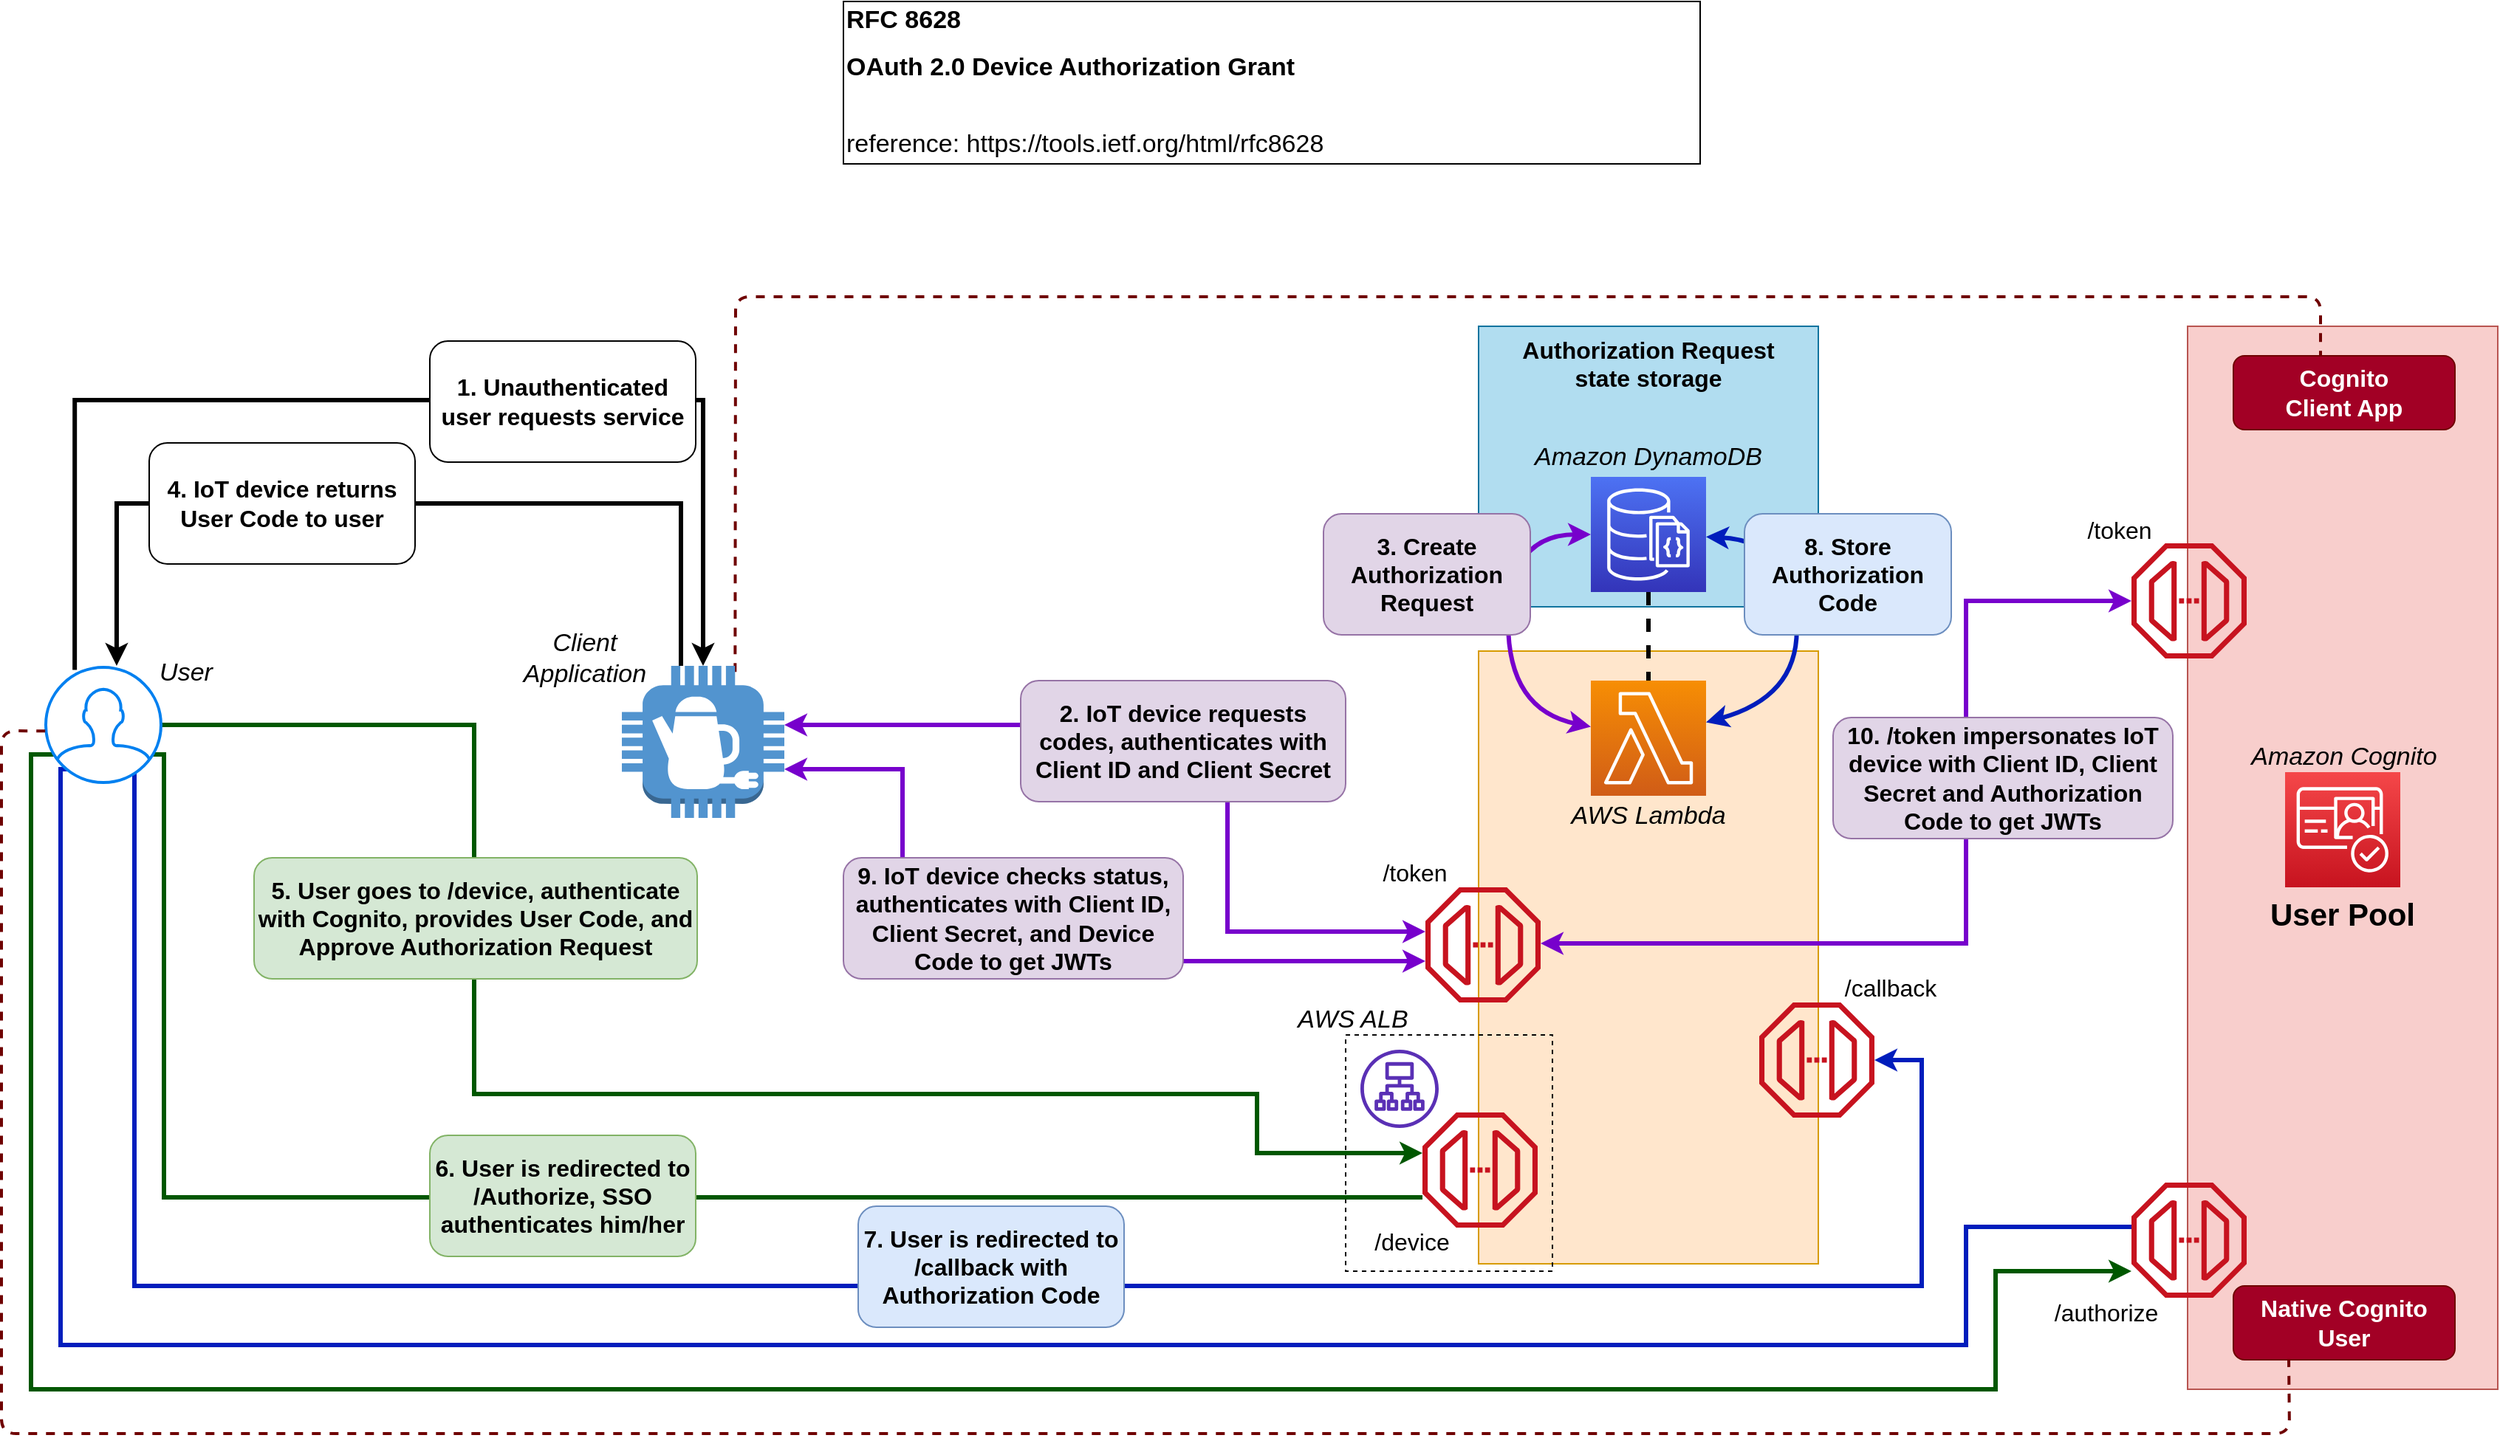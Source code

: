 <mxfile version="12.4.8" type="device"><diagram id="sT5nN2CnI5fsT4VNmk4b" name="Page-2"><mxGraphModel dx="3687" dy="1164" grid="1" gridSize="10" guides="1" tooltips="1" connect="1" arrows="1" fold="1" page="1" pageScale="1" pageWidth="850" pageHeight="1100" math="0" shadow="0"><root><mxCell id="mCjF_SyTgWbivL6oHQNz-0"/><mxCell id="mCjF_SyTgWbivL6oHQNz-1" parent="mCjF_SyTgWbivL6oHQNz-0"/><mxCell id="w1ZPP37kyrlZSn61KHYT-2" value="&lt;br&gt;&lt;div&gt;&lt;br&gt;&lt;/div&gt;&lt;div&gt;&lt;br&gt;&lt;/div&gt;&lt;div&gt;User Pool&lt;/div&gt;" style="rounded=0;whiteSpace=wrap;html=1;fontSize=21;fontStyle=1;fillColor=#f8cecc;strokeColor=#b85450;" parent="mCjF_SyTgWbivL6oHQNz-1" vertex="1"><mxGeometry x="440" y="240" width="210" height="720" as="geometry"/></mxCell><mxCell id="4qbYTcgkdvTpcqaoHPA7-10" value="" style="rounded=0;whiteSpace=wrap;html=1;fontSize=16;align=center;fillColor=#ffe6cc;strokeColor=#d79b00;verticalAlign=top;" parent="mCjF_SyTgWbivL6oHQNz-1" vertex="1"><mxGeometry x="-40" y="460" width="230" height="415" as="geometry"/></mxCell><mxCell id="4qbYTcgkdvTpcqaoHPA7-27" value="" style="rounded=0;whiteSpace=wrap;html=1;fontSize=12;align=center;fillColor=none;dashed=1;" parent="mCjF_SyTgWbivL6oHQNz-1" vertex="1"><mxGeometry x="-130" y="720" width="140" height="160" as="geometry"/></mxCell><mxCell id="SnXnreR6pvc-YfKvsU0V-2" value="Authorization Request&lt;br&gt;state storage" style="rounded=0;whiteSpace=wrap;html=1;fontSize=16;fillColor=#b1ddf0;strokeColor=#10739e;fontStyle=1;verticalAlign=top;" vertex="1" parent="mCjF_SyTgWbivL6oHQNz-1"><mxGeometry x="-40" y="240" width="230" height="190" as="geometry"/></mxCell><mxCell id="4qbYTcgkdvTpcqaoHPA7-31" style="edgeStyle=orthogonalEdgeStyle;rounded=0;orthogonalLoop=1;jettySize=auto;html=1;startArrow=none;startFill=0;strokeWidth=3;fontSize=12;fillColor=#008a00;strokeColor=#005700;" parent="mCjF_SyTgWbivL6oHQNz-1" source="4qbYTcgkdvTpcqaoHPA7-7" target="w1ZPP37kyrlZSn61KHYT-5" edge="1"><mxGeometry relative="1" as="geometry"><Array as="points"><mxPoint x="-930" y="830"/><mxPoint x="-930" y="530"/><mxPoint x="-1020" y="530"/><mxPoint x="-1020" y="960"/><mxPoint x="310" y="960"/><mxPoint x="310" y="880"/></Array></mxGeometry></mxCell><mxCell id="mCjF_SyTgWbivL6oHQNz-2" value="&lt;div style=&quot;font-size: 17px;&quot;&gt;&lt;font style=&quot;font-size: 17px;&quot;&gt;&lt;b style=&quot;font-size: 17px;&quot;&gt;RFC 8628&lt;/b&gt;&lt;/font&gt;&lt;font style=&quot;font-size: 17px;&quot;&gt;&lt;span class=&quot;h1&quot; style=&quot;font-size: 17px;&quot;&gt;&lt;h1 style=&quot;font-size: 17px;&quot;&gt;OAuth 2.0 Device Authorization Grant&lt;/h1&gt;&lt;/span&gt;&lt;/font&gt;&lt;/div&gt;&lt;div style=&quot;font-size: 17px;&quot;&gt;&lt;br style=&quot;font-size: 17px;&quot;&gt;&lt;/div&gt;&lt;div style=&quot;font-size: 17px;&quot;&gt;reference: https://tools.ietf.org/html/rfc8628&lt;/div&gt;" style="rounded=0;whiteSpace=wrap;html=1;fontSize=17;align=left;" parent="mCjF_SyTgWbivL6oHQNz-1" vertex="1"><mxGeometry x="-470" y="20" width="580" height="110" as="geometry"/></mxCell><mxCell id="4qbYTcgkdvTpcqaoHPA7-33" style="edgeStyle=orthogonalEdgeStyle;rounded=0;orthogonalLoop=1;jettySize=auto;html=1;startArrow=none;startFill=0;strokeWidth=3;fontSize=12;fillColor=#0050ef;strokeColor=#001DBC;" parent="mCjF_SyTgWbivL6oHQNz-1" source="w1ZPP37kyrlZSn61KHYT-5" target="4qbYTcgkdvTpcqaoHPA7-3" edge="1"><mxGeometry relative="1" as="geometry"><Array as="points"><mxPoint x="290" y="850"/><mxPoint x="290" y="930"/><mxPoint x="-1000" y="930"/><mxPoint x="-1000" y="540"/><mxPoint x="-950" y="540"/><mxPoint x="-950" y="890"/><mxPoint x="260" y="890"/><mxPoint x="260" y="737"/></Array></mxGeometry></mxCell><mxCell id="w1ZPP37kyrlZSn61KHYT-5" value="" style="outlineConnect=0;fontColor=#232F3E;gradientColor=none;fillColor=#C7131F;strokeColor=none;dashed=0;verticalLabelPosition=bottom;verticalAlign=top;align=center;html=1;fontSize=12;fontStyle=0;aspect=fixed;shape=mxgraph.aws4.endpoint;" parent="mCjF_SyTgWbivL6oHQNz-1" vertex="1"><mxGeometry x="402" y="820" width="78" height="78" as="geometry"/></mxCell><mxCell id="4qbYTcgkdvTpcqaoHPA7-38" style="edgeStyle=orthogonalEdgeStyle;rounded=0;orthogonalLoop=1;jettySize=auto;html=1;startArrow=classic;startFill=1;strokeWidth=3;fontSize=12;fillColor=#aa00ff;strokeColor=#7700CC;" parent="mCjF_SyTgWbivL6oHQNz-1" source="w1ZPP37kyrlZSn61KHYT-6" edge="1" target="4qbYTcgkdvTpcqaoHPA7-1"><mxGeometry relative="1" as="geometry"><mxPoint x="579.5" y="450" as="targetPoint"/><Array as="points"><mxPoint x="290" y="658"/><mxPoint x="290" y="426"/></Array></mxGeometry></mxCell><mxCell id="w1ZPP37kyrlZSn61KHYT-6" value="" style="outlineConnect=0;fontColor=#232F3E;gradientColor=none;fillColor=#C7131F;strokeColor=none;dashed=0;verticalLabelPosition=bottom;verticalAlign=top;align=center;html=1;fontSize=12;fontStyle=0;aspect=fixed;shape=mxgraph.aws4.endpoint;" parent="mCjF_SyTgWbivL6oHQNz-1" vertex="1"><mxGeometry x="-76" y="620" width="78" height="78" as="geometry"/></mxCell><mxCell id="w1ZPP37kyrlZSn61KHYT-7" value="/authorize" style="text;html=1;strokeColor=none;fillColor=none;align=center;verticalAlign=middle;whiteSpace=wrap;rounded=0;fontSize=16;" parent="mCjF_SyTgWbivL6oHQNz-1" vertex="1"><mxGeometry x="350" y="898" width="70" height="20" as="geometry"/></mxCell><mxCell id="w1ZPP37kyrlZSn61KHYT-8" value="/token" style="text;html=1;strokeColor=none;fillColor=none;align=center;verticalAlign=middle;whiteSpace=wrap;rounded=0;fontSize=16;" parent="mCjF_SyTgWbivL6oHQNz-1" vertex="1"><mxGeometry x="359" y="368" width="70" height="20" as="geometry"/></mxCell><mxCell id="4qbYTcgkdvTpcqaoHPA7-16" style="edgeStyle=orthogonalEdgeStyle;rounded=0;orthogonalLoop=1;jettySize=auto;html=1;strokeWidth=3;fontSize=12;startArrow=classic;startFill=1;fillColor=#aa00ff;strokeColor=#7700CC;" parent="mCjF_SyTgWbivL6oHQNz-1" target="w1ZPP37kyrlZSn61KHYT-6" edge="1" source="qP71rJgBuMLBKo7L93X2-8"><mxGeometry relative="1" as="geometry"><mxPoint x="515" y="890" as="sourcePoint"/><mxPoint x="451" y="744" as="targetPoint"/><Array as="points"><mxPoint x="-210" y="510"/><mxPoint x="-210" y="650"/></Array></mxGeometry></mxCell><mxCell id="4qbYTcgkdvTpcqaoHPA7-20" style="edgeStyle=orthogonalEdgeStyle;rounded=0;orthogonalLoop=1;jettySize=auto;html=1;startArrow=none;startFill=0;strokeWidth=3;fontSize=12;entryX=0.615;entryY=-0.013;entryDx=0;entryDy=0;entryPerimeter=0;" parent="mCjF_SyTgWbivL6oHQNz-1" target="4qbYTcgkdvTpcqaoHPA7-9" edge="1"><mxGeometry relative="1" as="geometry"><mxPoint x="-580" y="470" as="sourcePoint"/><mxPoint x="-930" y="520" as="targetPoint"/><Array as="points"><mxPoint x="-580" y="360"/><mxPoint x="-962" y="360"/></Array></mxGeometry></mxCell><mxCell id="4qbYTcgkdvTpcqaoHPA7-1" value="" style="outlineConnect=0;fontColor=#232F3E;gradientColor=none;fillColor=#C7131F;strokeColor=none;dashed=0;verticalLabelPosition=bottom;verticalAlign=top;align=center;html=1;fontSize=12;fontStyle=0;aspect=fixed;shape=mxgraph.aws4.endpoint;" parent="mCjF_SyTgWbivL6oHQNz-1" vertex="1"><mxGeometry x="402" y="387" width="78" height="78" as="geometry"/></mxCell><mxCell id="4qbYTcgkdvTpcqaoHPA7-2" value="/token" style="text;html=1;strokeColor=none;fillColor=none;align=center;verticalAlign=middle;whiteSpace=wrap;rounded=0;fontSize=16;" parent="mCjF_SyTgWbivL6oHQNz-1" vertex="1"><mxGeometry x="-118" y="600" width="70" height="20" as="geometry"/></mxCell><mxCell id="4qbYTcgkdvTpcqaoHPA7-3" value="" style="outlineConnect=0;fontColor=#232F3E;gradientColor=none;fillColor=#C7131F;strokeColor=none;dashed=0;verticalLabelPosition=bottom;verticalAlign=top;align=center;html=1;fontSize=12;fontStyle=0;aspect=fixed;shape=mxgraph.aws4.endpoint;" parent="mCjF_SyTgWbivL6oHQNz-1" vertex="1"><mxGeometry x="150" y="698" width="78" height="78" as="geometry"/></mxCell><mxCell id="4qbYTcgkdvTpcqaoHPA7-4" value="/callback" style="text;html=1;strokeColor=none;fillColor=none;align=center;verticalAlign=middle;whiteSpace=wrap;rounded=0;fontSize=16;" parent="mCjF_SyTgWbivL6oHQNz-1" vertex="1"><mxGeometry x="204" y="678" width="70" height="20" as="geometry"/></mxCell><mxCell id="4qbYTcgkdvTpcqaoHPA7-7" value="" style="outlineConnect=0;fontColor=#232F3E;gradientColor=none;fillColor=#C7131F;strokeColor=none;dashed=0;verticalLabelPosition=bottom;verticalAlign=top;align=center;html=1;fontSize=12;fontStyle=0;aspect=fixed;shape=mxgraph.aws4.endpoint;" parent="mCjF_SyTgWbivL6oHQNz-1" vertex="1"><mxGeometry x="-78" y="772.5" width="78" height="78" as="geometry"/></mxCell><mxCell id="4qbYTcgkdvTpcqaoHPA7-8" value="/device" style="text;html=1;strokeColor=none;fillColor=none;align=center;verticalAlign=middle;whiteSpace=wrap;rounded=0;fontSize=16;" parent="mCjF_SyTgWbivL6oHQNz-1" vertex="1"><mxGeometry x="-120" y="850" width="70" height="20" as="geometry"/></mxCell><mxCell id="4qbYTcgkdvTpcqaoHPA7-19" style="edgeStyle=orthogonalEdgeStyle;rounded=0;orthogonalLoop=1;jettySize=auto;html=1;startArrow=none;startFill=0;strokeWidth=3;fontSize=12;exitX=0.251;exitY=0.022;exitDx=0;exitDy=0;exitPerimeter=0;" parent="mCjF_SyTgWbivL6oHQNz-1" source="4qbYTcgkdvTpcqaoHPA7-9" edge="1" target="qP71rJgBuMLBKo7L93X2-8"><mxGeometry relative="1" as="geometry"><Array as="points"><mxPoint x="-990" y="290"/><mxPoint x="-565" y="290"/></Array><mxPoint x="-255" y="979.5" as="targetPoint"/></mxGeometry></mxCell><mxCell id="4qbYTcgkdvTpcqaoHPA7-28" style="edgeStyle=orthogonalEdgeStyle;rounded=0;orthogonalLoop=1;jettySize=auto;html=1;startArrow=none;startFill=0;strokeWidth=3;fontSize=12;fillColor=#008a00;strokeColor=#005700;" parent="mCjF_SyTgWbivL6oHQNz-1" source="4qbYTcgkdvTpcqaoHPA7-9" target="4qbYTcgkdvTpcqaoHPA7-7" edge="1"><mxGeometry relative="1" as="geometry"><Array as="points"><mxPoint x="-720" y="510"/><mxPoint x="-720" y="760"/><mxPoint x="-190" y="760"/><mxPoint x="-190" y="800"/></Array></mxGeometry></mxCell><mxCell id="4qbYTcgkdvTpcqaoHPA7-9" value="" style="html=1;verticalLabelPosition=bottom;align=center;labelBackgroundColor=#ffffff;verticalAlign=top;strokeWidth=2;strokeColor=#0080F0;shadow=0;dashed=0;shape=mxgraph.ios7.icons.user;fontSize=12;" parent="mCjF_SyTgWbivL6oHQNz-1" vertex="1"><mxGeometry x="-1010" y="471" width="78" height="78" as="geometry"/></mxCell><mxCell id="4qbYTcgkdvTpcqaoHPA7-17" value="2. IoT device requests codes, authenticates with Client ID and Client Secret" style="rounded=1;whiteSpace=wrap;html=1;fontSize=16;align=center;fillColor=#e1d5e7;strokeColor=#9673a6;fontStyle=1" parent="mCjF_SyTgWbivL6oHQNz-1" vertex="1"><mxGeometry x="-350" y="480" width="220" height="82" as="geometry"/></mxCell><mxCell id="4qbYTcgkdvTpcqaoHPA7-18" value="1. Unauthenticated user requests service" style="rounded=1;whiteSpace=wrap;html=1;fontSize=16;align=center;fontStyle=1" parent="mCjF_SyTgWbivL6oHQNz-1" vertex="1"><mxGeometry x="-750" y="250" width="180" height="82" as="geometry"/></mxCell><mxCell id="4qbYTcgkdvTpcqaoHPA7-21" value="4. IoT device returns User Code to user" style="rounded=1;whiteSpace=wrap;html=1;fontSize=16;align=center;fontStyle=1" parent="mCjF_SyTgWbivL6oHQNz-1" vertex="1"><mxGeometry x="-940" y="319" width="180" height="82" as="geometry"/></mxCell><mxCell id="4qbYTcgkdvTpcqaoHPA7-22" value="10. /token impersonates IoT device with Client ID, Client Secret and Authorization Code to get JWTs" style="rounded=1;whiteSpace=wrap;html=1;fontSize=16;align=center;fillColor=#e1d5e7;strokeColor=#9673a6;fontStyle=1" parent="mCjF_SyTgWbivL6oHQNz-1" vertex="1"><mxGeometry x="200" y="505" width="230" height="82" as="geometry"/></mxCell><mxCell id="4qbYTcgkdvTpcqaoHPA7-26" value="" style="outlineConnect=0;fontColor=#232F3E;gradientColor=none;fillColor=#5A30B5;strokeColor=none;dashed=0;verticalLabelPosition=bottom;verticalAlign=top;align=center;html=1;fontSize=12;fontStyle=0;aspect=fixed;pointerEvents=1;shape=mxgraph.aws4.application_load_balancer;" parent="mCjF_SyTgWbivL6oHQNz-1" vertex="1"><mxGeometry x="-120" y="730" width="53" height="53" as="geometry"/></mxCell><mxCell id="4qbYTcgkdvTpcqaoHPA7-29" value="5. User goes to /device, authenticate with Cognito, provides User Code, and Approve Authorization Request" style="rounded=1;whiteSpace=wrap;html=1;fontSize=16;align=center;fillColor=#d5e8d4;strokeColor=#82b366;fontStyle=1" parent="mCjF_SyTgWbivL6oHQNz-1" vertex="1"><mxGeometry x="-869" y="600" width="300" height="82" as="geometry"/></mxCell><mxCell id="4qbYTcgkdvTpcqaoHPA7-32" value="6. User is redirected to /Authorize, SSO authenticates him/her" style="rounded=1;whiteSpace=wrap;html=1;fontSize=16;align=center;fillColor=#d5e8d4;strokeColor=#82b366;fontStyle=1" parent="mCjF_SyTgWbivL6oHQNz-1" vertex="1"><mxGeometry x="-750" y="788" width="180" height="82" as="geometry"/></mxCell><mxCell id="4qbYTcgkdvTpcqaoHPA7-35" value="7. User is redirected to /callback with Authorization Code" style="rounded=1;whiteSpace=wrap;html=1;fontSize=16;align=center;fillColor=#dae8fc;strokeColor=#6c8ebf;fontStyle=1" parent="mCjF_SyTgWbivL6oHQNz-1" vertex="1"><mxGeometry x="-460" y="836" width="180" height="82" as="geometry"/></mxCell><mxCell id="4qbYTcgkdvTpcqaoHPA7-36" style="edgeStyle=orthogonalEdgeStyle;rounded=0;orthogonalLoop=1;jettySize=auto;html=1;strokeWidth=3;fontSize=12;startArrow=classic;startFill=1;fillColor=#aa00ff;strokeColor=#7700CC;" parent="mCjF_SyTgWbivL6oHQNz-1" target="w1ZPP37kyrlZSn61KHYT-6" edge="1" source="qP71rJgBuMLBKo7L93X2-8"><mxGeometry relative="1" as="geometry"><mxPoint x="540" y="890" as="sourcePoint"/><mxPoint x="610" y="740" as="targetPoint"/><Array as="points"><mxPoint x="-430" y="540"/><mxPoint x="-430" y="610"/><mxPoint x="-270" y="610"/><mxPoint x="-270" y="670"/></Array></mxGeometry></mxCell><mxCell id="4qbYTcgkdvTpcqaoHPA7-37" value="&lt;div style=&quot;font-size: 16px&quot;&gt;9. IoT device checks status, authenticates with Client ID, Client Secret, and Device Code to get JWTs&lt;/div&gt;" style="rounded=1;whiteSpace=wrap;html=1;fontSize=16;align=center;fillColor=#e1d5e7;strokeColor=#9673a6;fontStyle=1" parent="mCjF_SyTgWbivL6oHQNz-1" vertex="1"><mxGeometry x="-470" y="600" width="230" height="82" as="geometry"/></mxCell><mxCell id="w1ZPP37kyrlZSn61KHYT-1" value="" style="outlineConnect=0;fontColor=#232F3E;gradientColor=#F54749;gradientDirection=north;fillColor=#C7131F;strokeColor=#ffffff;dashed=0;verticalLabelPosition=bottom;verticalAlign=top;align=center;html=1;fontSize=12;fontStyle=0;aspect=fixed;shape=mxgraph.aws4.resourceIcon;resIcon=mxgraph.aws4.cognito;" parent="mCjF_SyTgWbivL6oHQNz-1" vertex="1"><mxGeometry x="506" y="542" width="78" height="78" as="geometry"/></mxCell><mxCell id="qP71rJgBuMLBKo7L93X2-0" value="" style="outlineConnect=0;fontColor=#232F3E;gradientColor=#F78E04;gradientDirection=north;fillColor=#D05C17;strokeColor=#ffffff;dashed=0;verticalLabelPosition=bottom;verticalAlign=top;align=center;html=1;fontSize=12;fontStyle=0;aspect=fixed;shape=mxgraph.aws4.resourceIcon;resIcon=mxgraph.aws4.lambda;" parent="mCjF_SyTgWbivL6oHQNz-1" vertex="1"><mxGeometry x="36" y="480" width="78" height="78" as="geometry"/></mxCell><mxCell id="qP71rJgBuMLBKo7L93X2-1" value="" style="outlineConnect=0;fontColor=#232F3E;gradientColor=#4D72F3;gradientDirection=north;fillColor=#3334B9;strokeColor=#ffffff;dashed=0;verticalLabelPosition=bottom;verticalAlign=top;align=center;html=1;fontSize=12;fontStyle=0;aspect=fixed;shape=mxgraph.aws4.resourceIcon;resIcon=mxgraph.aws4.documentdb_with_mongodb_compatibility;" parent="mCjF_SyTgWbivL6oHQNz-1" vertex="1"><mxGeometry x="36" y="342" width="78" height="78" as="geometry"/></mxCell><mxCell id="qP71rJgBuMLBKo7L93X2-2" value="" style="endArrow=none;dashed=1;html=1;fontSize=21;strokeWidth=3;" parent="mCjF_SyTgWbivL6oHQNz-1" source="qP71rJgBuMLBKo7L93X2-1" edge="1"><mxGeometry width="50" height="50" relative="1" as="geometry"><mxPoint x="300" y="1170" as="sourcePoint"/><mxPoint x="75" y="480" as="targetPoint"/></mxGeometry></mxCell><mxCell id="qP71rJgBuMLBKo7L93X2-4" value="Cognito&lt;br style=&quot;font-size: 16px;&quot;&gt;Client App" style="rounded=1;whiteSpace=wrap;html=1;fontSize=16;fillColor=#a20025;strokeColor=#6F0000;fontColor=#ffffff;fontStyle=1" parent="mCjF_SyTgWbivL6oHQNz-1" vertex="1"><mxGeometry x="471" y="260" width="150" height="50" as="geometry"/></mxCell><mxCell id="qP71rJgBuMLBKo7L93X2-5" value="Native Cognito User" style="rounded=1;whiteSpace=wrap;html=1;fontSize=16;fillColor=#a20025;strokeColor=#6F0000;fontColor=#ffffff;fontStyle=1" parent="mCjF_SyTgWbivL6oHQNz-1" vertex="1"><mxGeometry x="471" y="890" width="150" height="50" as="geometry"/></mxCell><mxCell id="qP71rJgBuMLBKo7L93X2-6" value="" style="endArrow=none;dashed=1;html=1;fontSize=12;strokeWidth=2;fillColor=#a20025;strokeColor=#6F0000;exitX=0.697;exitY=0.04;exitDx=0;exitDy=0;exitPerimeter=0;" parent="mCjF_SyTgWbivL6oHQNz-1" source="qP71rJgBuMLBKo7L93X2-8" edge="1"><mxGeometry width="50" height="50" relative="1" as="geometry"><mxPoint x="-340" y="904.75" as="sourcePoint"/><mxPoint x="530" y="260" as="targetPoint"/><Array as="points"><mxPoint x="-543" y="220"/><mxPoint x="-10" y="220"/><mxPoint x="530" y="220"/></Array></mxGeometry></mxCell><mxCell id="qP71rJgBuMLBKo7L93X2-7" value="" style="endArrow=none;dashed=1;html=1;fontSize=12;entryX=0.25;entryY=1;entryDx=0;entryDy=0;exitX=-0.005;exitY=0.553;exitDx=0;exitDy=0;exitPerimeter=0;strokeWidth=2;fillColor=#a20025;strokeColor=#6F0000;" parent="mCjF_SyTgWbivL6oHQNz-1" source="4qbYTcgkdvTpcqaoHPA7-9" target="qP71rJgBuMLBKo7L93X2-5" edge="1"><mxGeometry width="50" height="50" relative="1" as="geometry"><mxPoint x="730" y="924.75" as="sourcePoint"/><mxPoint x="730" y="340" as="targetPoint"/><Array as="points"><mxPoint x="-1040" y="514"/><mxPoint x="-1040" y="990"/><mxPoint x="509" y="990"/></Array></mxGeometry></mxCell><mxCell id="qP71rJgBuMLBKo7L93X2-8" value="" style="outlineConnect=0;dashed=0;verticalLabelPosition=bottom;verticalAlign=top;align=center;html=1;shape=mxgraph.aws3.coffee_pot;fillColor=#5294CF;gradientColor=none;fontSize=12;" parent="mCjF_SyTgWbivL6oHQNz-1" vertex="1"><mxGeometry x="-620" y="470" width="110" height="103" as="geometry"/></mxCell><mxCell id="SnXnreR6pvc-YfKvsU0V-4" value="" style="curved=1;endArrow=classic;html=1;strokeWidth=3;fontSize=16;fillColor=#aa00ff;strokeColor=#7700CC;startArrow=classic;startFill=1;" edge="1" parent="mCjF_SyTgWbivL6oHQNz-1" source="qP71rJgBuMLBKo7L93X2-0" target="qP71rJgBuMLBKo7L93X2-1"><mxGeometry width="50" height="50" relative="1" as="geometry"><mxPoint x="300" y="300" as="sourcePoint"/><mxPoint x="350" y="250" as="targetPoint"/><Array as="points"><mxPoint x="-20" y="500"/><mxPoint x="-20" y="381"/></Array></mxGeometry></mxCell><mxCell id="SnXnreR6pvc-YfKvsU0V-5" value="3. Create Authorization Request" style="rounded=1;whiteSpace=wrap;html=1;fontSize=16;align=center;fillColor=#e1d5e7;strokeColor=#9673a6;fontStyle=1" vertex="1" parent="mCjF_SyTgWbivL6oHQNz-1"><mxGeometry x="-145" y="367" width="140" height="82" as="geometry"/></mxCell><mxCell id="SnXnreR6pvc-YfKvsU0V-9" value="" style="curved=1;endArrow=classic;html=1;strokeWidth=3;fontSize=16;fillColor=#0050ef;strokeColor=#001DBC;startArrow=classic;startFill=1;" edge="1" parent="mCjF_SyTgWbivL6oHQNz-1" source="qP71rJgBuMLBKo7L93X2-0" target="qP71rJgBuMLBKo7L93X2-1"><mxGeometry width="50" height="50" relative="1" as="geometry"><mxPoint x="176" y="515.895" as="sourcePoint"/><mxPoint x="176" y="391" as="targetPoint"/><Array as="points"><mxPoint x="180" y="490"/><mxPoint x="170" y="385"/></Array></mxGeometry></mxCell><mxCell id="SnXnreR6pvc-YfKvsU0V-10" value="8. Store Authorization Code " style="rounded=1;whiteSpace=wrap;html=1;fontSize=16;align=center;fillColor=#dae8fc;strokeColor=#6c8ebf;fontStyle=1" vertex="1" parent="mCjF_SyTgWbivL6oHQNz-1"><mxGeometry x="140" y="367" width="140" height="82" as="geometry"/></mxCell><mxCell id="SnXnreR6pvc-YfKvsU0V-15" value="Amazon Cognito" style="text;html=1;strokeColor=none;fillColor=none;align=center;verticalAlign=middle;whiteSpace=wrap;rounded=0;fontSize=17;fontStyle=2" vertex="1" parent="mCjF_SyTgWbivL6oHQNz-1"><mxGeometry x="446" y="522" width="200" height="20" as="geometry"/></mxCell><mxCell id="SnXnreR6pvc-YfKvsU0V-16" value="AWS Lambda" style="text;html=1;strokeColor=none;fillColor=none;align=center;verticalAlign=middle;whiteSpace=wrap;rounded=0;fontSize=17;fontStyle=2" vertex="1" parent="mCjF_SyTgWbivL6oHQNz-1"><mxGeometry x="-25" y="562" width="200" height="20" as="geometry"/></mxCell><mxCell id="SnXnreR6pvc-YfKvsU0V-17" value="Amazon DynamoDB" style="text;html=1;strokeColor=none;fillColor=none;align=center;verticalAlign=middle;whiteSpace=wrap;rounded=0;fontSize=17;fontStyle=2" vertex="1" parent="mCjF_SyTgWbivL6oHQNz-1"><mxGeometry x="-25" y="319" width="200" height="20" as="geometry"/></mxCell><mxCell id="SnXnreR6pvc-YfKvsU0V-18" value="Client&lt;br&gt;Application" style="text;html=1;strokeColor=none;fillColor=none;align=center;verticalAlign=middle;whiteSpace=wrap;rounded=0;fontSize=17;fontStyle=2" vertex="1" parent="mCjF_SyTgWbivL6oHQNz-1"><mxGeometry x="-700" y="455" width="110" height="20" as="geometry"/></mxCell><mxCell id="SnXnreR6pvc-YfKvsU0V-20" value="User" style="text;html=1;strokeColor=none;fillColor=none;align=center;verticalAlign=middle;whiteSpace=wrap;rounded=0;fontSize=17;fontStyle=2" vertex="1" parent="mCjF_SyTgWbivL6oHQNz-1"><mxGeometry x="-970" y="465" width="110" height="20" as="geometry"/></mxCell><mxCell id="SnXnreR6pvc-YfKvsU0V-21" value="AWS ALB" style="text;html=1;strokeColor=none;fillColor=none;align=center;verticalAlign=middle;whiteSpace=wrap;rounded=0;fontSize=17;fontStyle=2" vertex="1" parent="mCjF_SyTgWbivL6oHQNz-1"><mxGeometry x="-225" y="700" width="200" height="20" as="geometry"/></mxCell></root></mxGraphModel></diagram></mxfile>